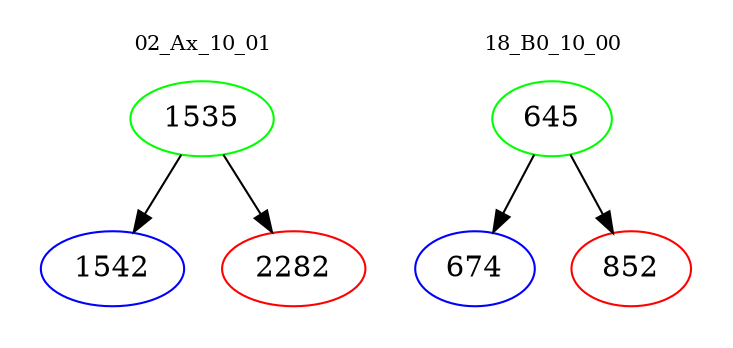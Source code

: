 digraph{
subgraph cluster_0 {
color = white
label = "02_Ax_10_01";
fontsize=10;
T0_1535 [label="1535", color="green"]
T0_1535 -> T0_1542 [color="black"]
T0_1542 [label="1542", color="blue"]
T0_1535 -> T0_2282 [color="black"]
T0_2282 [label="2282", color="red"]
}
subgraph cluster_1 {
color = white
label = "18_B0_10_00";
fontsize=10;
T1_645 [label="645", color="green"]
T1_645 -> T1_674 [color="black"]
T1_674 [label="674", color="blue"]
T1_645 -> T1_852 [color="black"]
T1_852 [label="852", color="red"]
}
}
